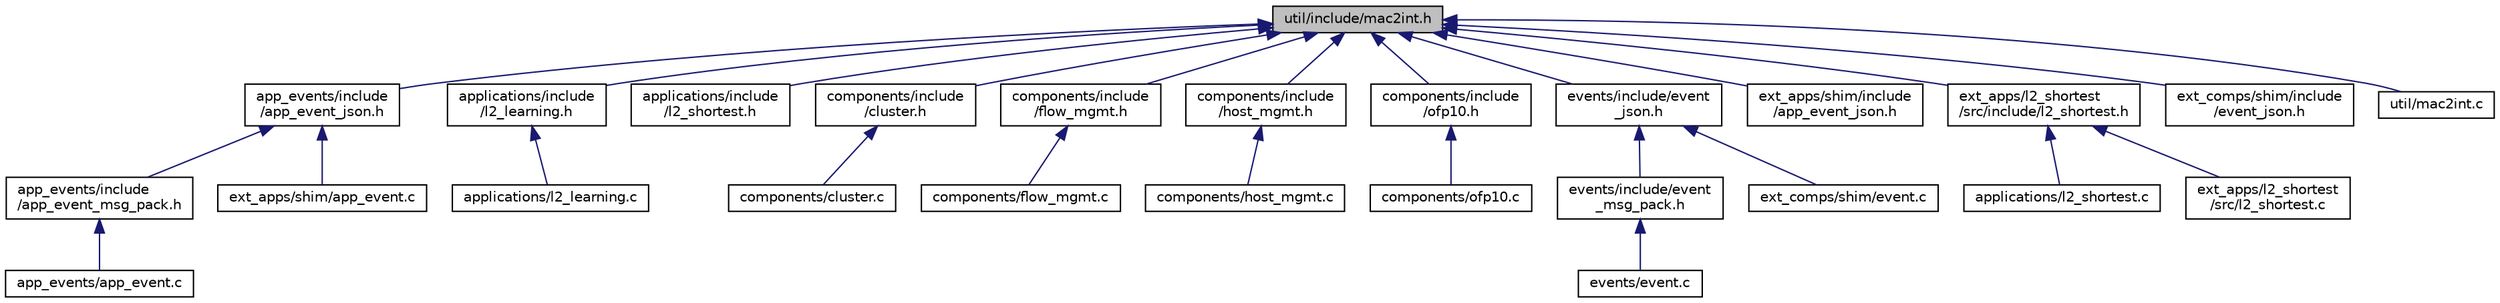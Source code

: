 digraph "util/include/mac2int.h"
{
  edge [fontname="Helvetica",fontsize="10",labelfontname="Helvetica",labelfontsize="10"];
  node [fontname="Helvetica",fontsize="10",shape=record];
  Node22 [label="util/include/mac2int.h",height=0.2,width=0.4,color="black", fillcolor="grey75", style="filled", fontcolor="black"];
  Node22 -> Node23 [dir="back",color="midnightblue",fontsize="10",style="solid",fontname="Helvetica"];
  Node23 [label="app_events/include\l/app_event_json.h",height=0.2,width=0.4,color="black", fillcolor="white", style="filled",URL="$app__events_2include_2app__event__json_8h.html"];
  Node23 -> Node24 [dir="back",color="midnightblue",fontsize="10",style="solid",fontname="Helvetica"];
  Node24 [label="app_events/include\l/app_event_msg_pack.h",height=0.2,width=0.4,color="black", fillcolor="white", style="filled",URL="$app__event__msg__pack_8h.html"];
  Node24 -> Node25 [dir="back",color="midnightblue",fontsize="10",style="solid",fontname="Helvetica"];
  Node25 [label="app_events/app_event.c",height=0.2,width=0.4,color="black", fillcolor="white", style="filled",URL="$app__events_2app__event_8c.html"];
  Node23 -> Node26 [dir="back",color="midnightblue",fontsize="10",style="solid",fontname="Helvetica"];
  Node26 [label="ext_apps/shim/app_event.c",height=0.2,width=0.4,color="black", fillcolor="white", style="filled",URL="$ext__apps_2shim_2app__event_8c.html"];
  Node22 -> Node27 [dir="back",color="midnightblue",fontsize="10",style="solid",fontname="Helvetica"];
  Node27 [label="applications/include\l/l2_learning.h",height=0.2,width=0.4,color="black", fillcolor="white", style="filled",URL="$l2__learning_8h.html"];
  Node27 -> Node28 [dir="back",color="midnightblue",fontsize="10",style="solid",fontname="Helvetica"];
  Node28 [label="applications/l2_learning.c",height=0.2,width=0.4,color="black", fillcolor="white", style="filled",URL="$l2__learning_8c.html"];
  Node22 -> Node29 [dir="back",color="midnightblue",fontsize="10",style="solid",fontname="Helvetica"];
  Node29 [label="applications/include\l/l2_shortest.h",height=0.2,width=0.4,color="black", fillcolor="white", style="filled",URL="$applications_2include_2l2__shortest_8h.html"];
  Node22 -> Node30 [dir="back",color="midnightblue",fontsize="10",style="solid",fontname="Helvetica"];
  Node30 [label="components/include\l/cluster.h",height=0.2,width=0.4,color="black", fillcolor="white", style="filled",URL="$cluster_8h.html"];
  Node30 -> Node31 [dir="back",color="midnightblue",fontsize="10",style="solid",fontname="Helvetica"];
  Node31 [label="components/cluster.c",height=0.2,width=0.4,color="black", fillcolor="white", style="filled",URL="$cluster_8c.html"];
  Node22 -> Node32 [dir="back",color="midnightblue",fontsize="10",style="solid",fontname="Helvetica"];
  Node32 [label="components/include\l/flow_mgmt.h",height=0.2,width=0.4,color="black", fillcolor="white", style="filled",URL="$flow__mgmt_8h.html"];
  Node32 -> Node33 [dir="back",color="midnightblue",fontsize="10",style="solid",fontname="Helvetica"];
  Node33 [label="components/flow_mgmt.c",height=0.2,width=0.4,color="black", fillcolor="white", style="filled",URL="$flow__mgmt_8c.html"];
  Node22 -> Node34 [dir="back",color="midnightblue",fontsize="10",style="solid",fontname="Helvetica"];
  Node34 [label="components/include\l/host_mgmt.h",height=0.2,width=0.4,color="black", fillcolor="white", style="filled",URL="$host__mgmt_8h.html"];
  Node34 -> Node35 [dir="back",color="midnightblue",fontsize="10",style="solid",fontname="Helvetica"];
  Node35 [label="components/host_mgmt.c",height=0.2,width=0.4,color="black", fillcolor="white", style="filled",URL="$host__mgmt_8c.html"];
  Node22 -> Node36 [dir="back",color="midnightblue",fontsize="10",style="solid",fontname="Helvetica"];
  Node36 [label="components/include\l/ofp10.h",height=0.2,width=0.4,color="black", fillcolor="white", style="filled",URL="$ofp10_8h.html"];
  Node36 -> Node37 [dir="back",color="midnightblue",fontsize="10",style="solid",fontname="Helvetica"];
  Node37 [label="components/ofp10.c",height=0.2,width=0.4,color="black", fillcolor="white", style="filled",URL="$ofp10_8c.html"];
  Node22 -> Node38 [dir="back",color="midnightblue",fontsize="10",style="solid",fontname="Helvetica"];
  Node38 [label="events/include/event\l_json.h",height=0.2,width=0.4,color="black", fillcolor="white", style="filled",URL="$events_2include_2event__json_8h.html"];
  Node38 -> Node39 [dir="back",color="midnightblue",fontsize="10",style="solid",fontname="Helvetica"];
  Node39 [label="events/include/event\l_msg_pack.h",height=0.2,width=0.4,color="black", fillcolor="white", style="filled",URL="$event__msg__pack_8h.html"];
  Node39 -> Node40 [dir="back",color="midnightblue",fontsize="10",style="solid",fontname="Helvetica"];
  Node40 [label="events/event.c",height=0.2,width=0.4,color="black", fillcolor="white", style="filled",URL="$events_2event_8c.html"];
  Node38 -> Node41 [dir="back",color="midnightblue",fontsize="10",style="solid",fontname="Helvetica"];
  Node41 [label="ext_comps/shim/event.c",height=0.2,width=0.4,color="black", fillcolor="white", style="filled",URL="$ext__comps_2shim_2event_8c.html"];
  Node22 -> Node42 [dir="back",color="midnightblue",fontsize="10",style="solid",fontname="Helvetica"];
  Node42 [label="ext_apps/shim/include\l/app_event_json.h",height=0.2,width=0.4,color="black", fillcolor="white", style="filled",URL="$ext__apps_2shim_2include_2app__event__json_8h.html"];
  Node22 -> Node43 [dir="back",color="midnightblue",fontsize="10",style="solid",fontname="Helvetica"];
  Node43 [label="ext_apps/l2_shortest\l/src/include/l2_shortest.h",height=0.2,width=0.4,color="black", fillcolor="white", style="filled",URL="$ext__apps_2l2__shortest_2src_2include_2l2__shortest_8h.html"];
  Node43 -> Node44 [dir="back",color="midnightblue",fontsize="10",style="solid",fontname="Helvetica"];
  Node44 [label="applications/l2_shortest.c",height=0.2,width=0.4,color="black", fillcolor="white", style="filled",URL="$applications_2l2__shortest_8c.html"];
  Node43 -> Node45 [dir="back",color="midnightblue",fontsize="10",style="solid",fontname="Helvetica"];
  Node45 [label="ext_apps/l2_shortest\l/src/l2_shortest.c",height=0.2,width=0.4,color="black", fillcolor="white", style="filled",URL="$ext__apps_2l2__shortest_2src_2l2__shortest_8c.html"];
  Node22 -> Node46 [dir="back",color="midnightblue",fontsize="10",style="solid",fontname="Helvetica"];
  Node46 [label="ext_comps/shim/include\l/event_json.h",height=0.2,width=0.4,color="black", fillcolor="white", style="filled",URL="$ext__comps_2shim_2include_2event__json_8h.html"];
  Node22 -> Node47 [dir="back",color="midnightblue",fontsize="10",style="solid",fontname="Helvetica"];
  Node47 [label="util/mac2int.c",height=0.2,width=0.4,color="black", fillcolor="white", style="filled",URL="$mac2int_8c.html"];
}
